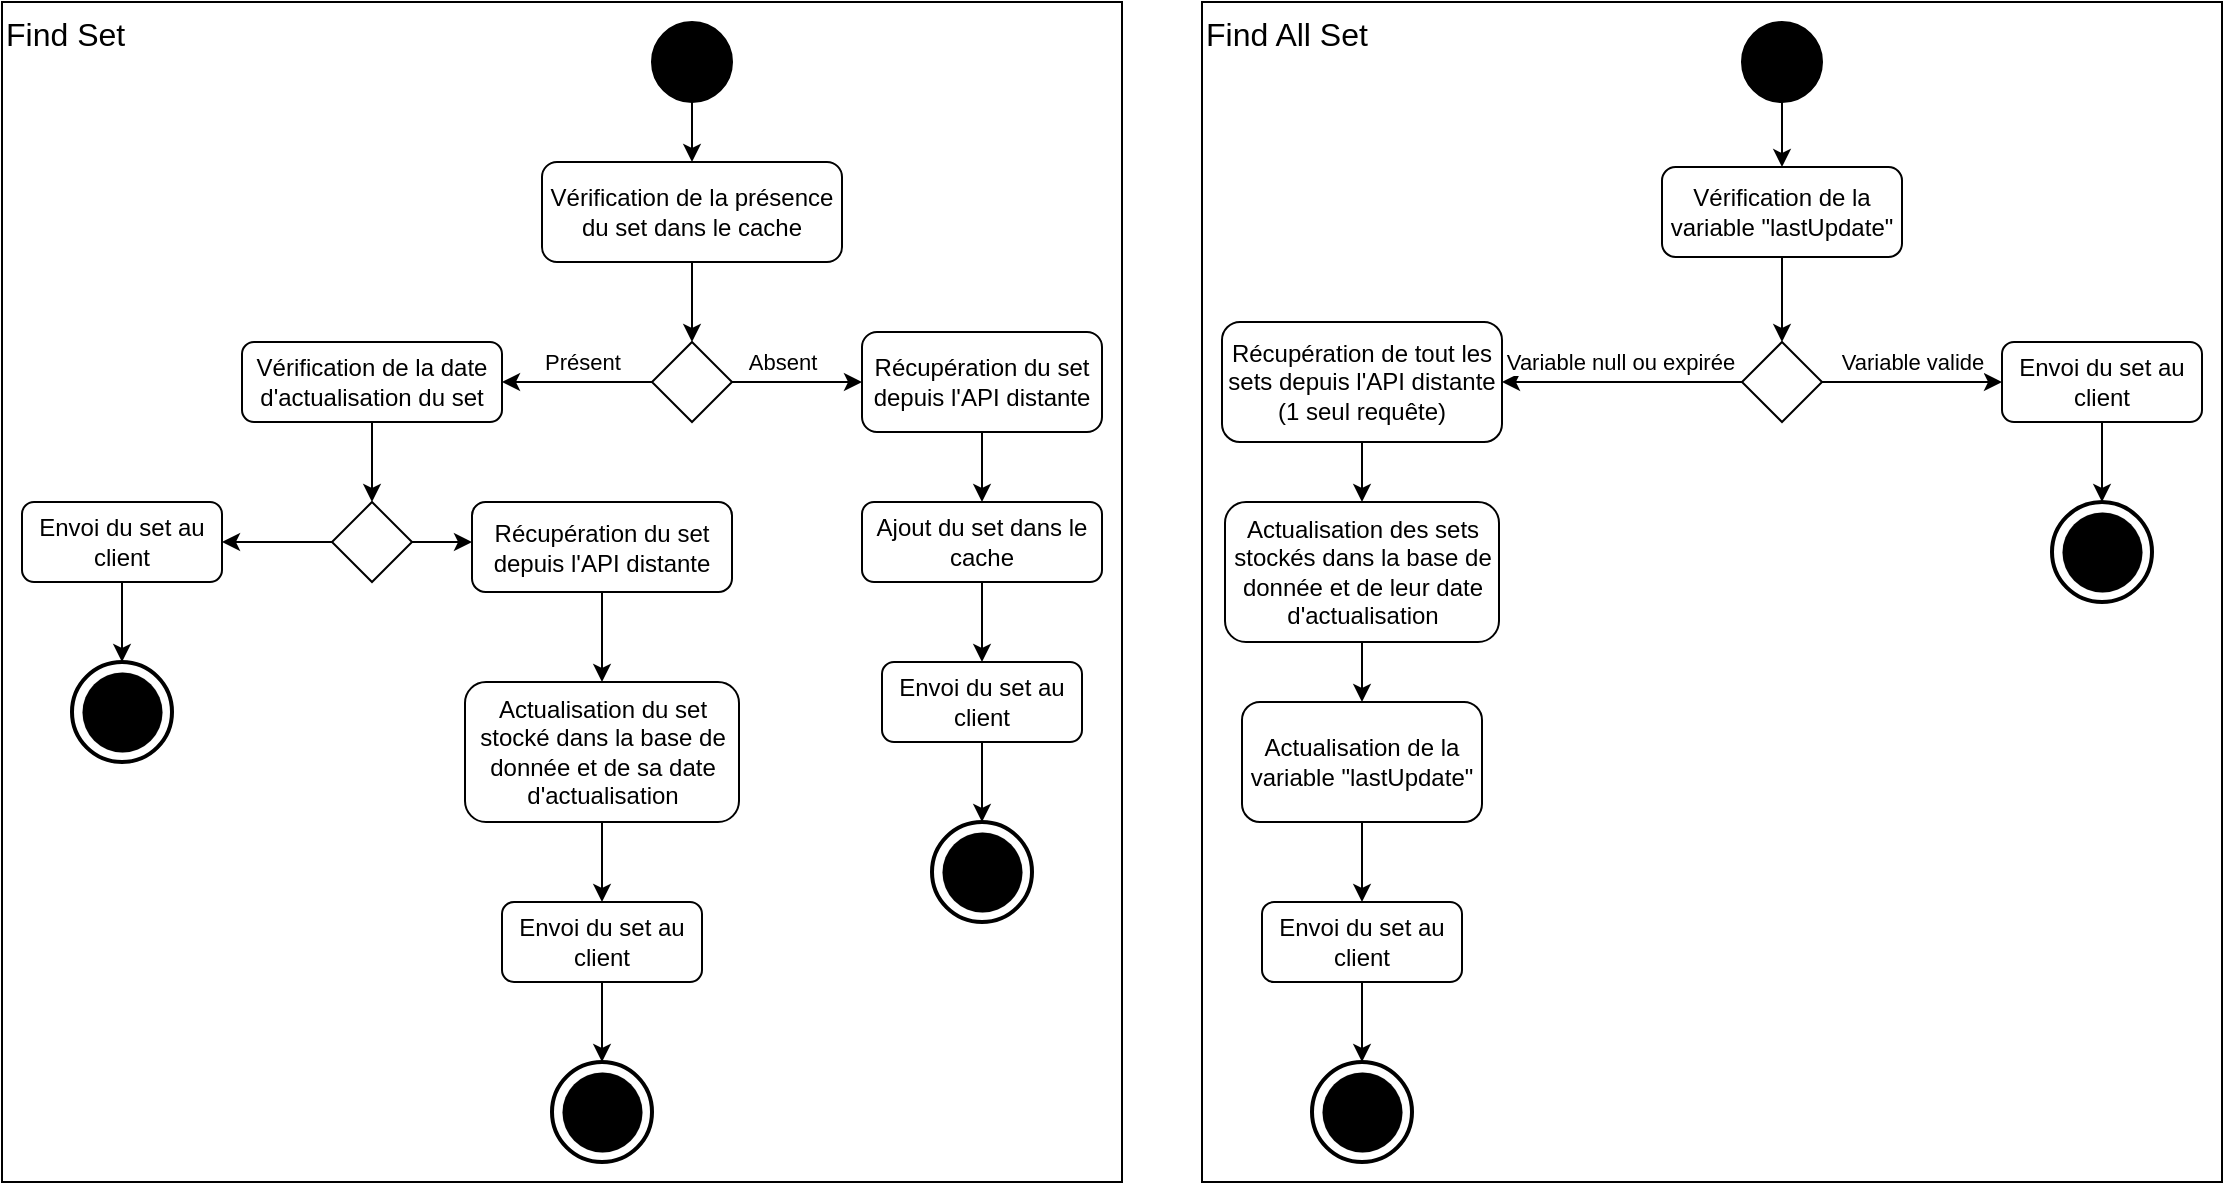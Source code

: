 <mxfile version="26.2.2">
  <diagram name="Page-1" id="vlpZ0lhPYtKqg7JZP0tZ">
    <mxGraphModel dx="1426" dy="841" grid="1" gridSize="10" guides="1" tooltips="1" connect="1" arrows="1" fold="1" page="1" pageScale="1" pageWidth="827" pageHeight="1169" math="0" shadow="0">
      <root>
        <mxCell id="0" />
        <mxCell id="1" parent="0" />
        <mxCell id="uV60NB-MyTTJJ1ko4V9U-1" value="Find Set" style="rounded=0;whiteSpace=wrap;html=1;align=left;verticalAlign=top;fillColor=none;fontSize=16;" vertex="1" parent="1">
          <mxGeometry x="30" y="30" width="560" height="590" as="geometry" />
        </mxCell>
        <mxCell id="uV60NB-MyTTJJ1ko4V9U-2" value="Vérification de la présence du set dans le cache" style="rounded=1;whiteSpace=wrap;html=1;" vertex="1" parent="1">
          <mxGeometry x="300" y="110" width="150" height="50" as="geometry" />
        </mxCell>
        <mxCell id="uV60NB-MyTTJJ1ko4V9U-3" value="" style="ellipse;whiteSpace=wrap;html=1;aspect=fixed;fillColor=#000000;" vertex="1" parent="1">
          <mxGeometry x="355" y="40" width="40" height="40" as="geometry" />
        </mxCell>
        <mxCell id="uV60NB-MyTTJJ1ko4V9U-4" value="" style="endArrow=classic;html=1;rounded=0;exitX=0.5;exitY=1;exitDx=0;exitDy=0;entryX=0.5;entryY=0;entryDx=0;entryDy=0;" edge="1" parent="1" source="uV60NB-MyTTJJ1ko4V9U-3" target="uV60NB-MyTTJJ1ko4V9U-2">
          <mxGeometry width="50" height="50" relative="1" as="geometry">
            <mxPoint x="570" y="410" as="sourcePoint" />
            <mxPoint x="620" y="360" as="targetPoint" />
          </mxGeometry>
        </mxCell>
        <mxCell id="uV60NB-MyTTJJ1ko4V9U-5" value="" style="rhombus;whiteSpace=wrap;html=1;" vertex="1" parent="1">
          <mxGeometry x="355" y="200" width="40" height="40" as="geometry" />
        </mxCell>
        <mxCell id="uV60NB-MyTTJJ1ko4V9U-6" value="" style="endArrow=classic;html=1;rounded=0;exitX=0.5;exitY=1;exitDx=0;exitDy=0;entryX=0.5;entryY=0;entryDx=0;entryDy=0;" edge="1" parent="1" source="uV60NB-MyTTJJ1ko4V9U-2" target="uV60NB-MyTTJJ1ko4V9U-5">
          <mxGeometry width="50" height="50" relative="1" as="geometry">
            <mxPoint x="570" y="410" as="sourcePoint" />
            <mxPoint x="620" y="360" as="targetPoint" />
          </mxGeometry>
        </mxCell>
        <mxCell id="uV60NB-MyTTJJ1ko4V9U-11" value="" style="edgeStyle=orthogonalEdgeStyle;rounded=0;orthogonalLoop=1;jettySize=auto;html=1;" edge="1" parent="1" source="uV60NB-MyTTJJ1ko4V9U-5" target="uV60NB-MyTTJJ1ko4V9U-7">
          <mxGeometry relative="1" as="geometry" />
        </mxCell>
        <mxCell id="uV60NB-MyTTJJ1ko4V9U-12" value="Absent" style="edgeLabel;html=1;align=center;verticalAlign=middle;resizable=0;points=[];" vertex="1" connectable="0" parent="uV60NB-MyTTJJ1ko4V9U-11">
          <mxGeometry x="0.108" y="1" relative="1" as="geometry">
            <mxPoint x="-11" y="-9" as="offset" />
          </mxGeometry>
        </mxCell>
        <mxCell id="uV60NB-MyTTJJ1ko4V9U-7" value="Récupération du set depuis l&#39;API distante" style="rounded=1;whiteSpace=wrap;html=1;" vertex="1" parent="1">
          <mxGeometry x="460" y="195" width="120" height="50" as="geometry" />
        </mxCell>
        <mxCell id="uV60NB-MyTTJJ1ko4V9U-13" value="Ajout du set dans le cache" style="rounded=1;whiteSpace=wrap;html=1;" vertex="1" parent="1">
          <mxGeometry x="460" y="280" width="120" height="40" as="geometry" />
        </mxCell>
        <mxCell id="uV60NB-MyTTJJ1ko4V9U-14" value="" style="endArrow=classic;html=1;rounded=0;exitX=0.5;exitY=1;exitDx=0;exitDy=0;entryX=0.5;entryY=0;entryDx=0;entryDy=0;" edge="1" parent="1" source="uV60NB-MyTTJJ1ko4V9U-7" target="uV60NB-MyTTJJ1ko4V9U-13">
          <mxGeometry width="50" height="50" relative="1" as="geometry">
            <mxPoint x="570" y="290" as="sourcePoint" />
            <mxPoint x="620" y="240" as="targetPoint" />
          </mxGeometry>
        </mxCell>
        <mxCell id="uV60NB-MyTTJJ1ko4V9U-15" value="Vérification de la date d&#39;actualisation du set" style="rounded=1;whiteSpace=wrap;html=1;" vertex="1" parent="1">
          <mxGeometry x="150" y="200" width="130" height="40" as="geometry" />
        </mxCell>
        <mxCell id="uV60NB-MyTTJJ1ko4V9U-16" value="" style="endArrow=classic;html=1;rounded=0;exitX=0;exitY=0.5;exitDx=0;exitDy=0;entryX=1;entryY=0.5;entryDx=0;entryDy=0;" edge="1" parent="1" source="uV60NB-MyTTJJ1ko4V9U-5" target="uV60NB-MyTTJJ1ko4V9U-15">
          <mxGeometry width="50" height="50" relative="1" as="geometry">
            <mxPoint x="350" y="290" as="sourcePoint" />
            <mxPoint x="400" y="240" as="targetPoint" />
          </mxGeometry>
        </mxCell>
        <mxCell id="uV60NB-MyTTJJ1ko4V9U-17" value="Présent" style="edgeLabel;html=1;align=center;verticalAlign=middle;resizable=0;points=[];" vertex="1" connectable="0" parent="uV60NB-MyTTJJ1ko4V9U-16">
          <mxGeometry x="-0.146" y="2" relative="1" as="geometry">
            <mxPoint x="-3" y="-12" as="offset" />
          </mxGeometry>
        </mxCell>
        <mxCell id="uV60NB-MyTTJJ1ko4V9U-18" value="" style="rhombus;whiteSpace=wrap;html=1;" vertex="1" parent="1">
          <mxGeometry x="195" y="280" width="40" height="40" as="geometry" />
        </mxCell>
        <mxCell id="uV60NB-MyTTJJ1ko4V9U-19" value="" style="endArrow=classic;html=1;rounded=0;exitX=0.5;exitY=1;exitDx=0;exitDy=0;entryX=0.5;entryY=0;entryDx=0;entryDy=0;" edge="1" parent="1" source="uV60NB-MyTTJJ1ko4V9U-15" target="uV60NB-MyTTJJ1ko4V9U-18">
          <mxGeometry width="50" height="50" relative="1" as="geometry">
            <mxPoint x="350" y="290" as="sourcePoint" />
            <mxPoint x="400" y="240" as="targetPoint" />
          </mxGeometry>
        </mxCell>
        <mxCell id="uV60NB-MyTTJJ1ko4V9U-20" value="Envoi du set au client" style="rounded=1;whiteSpace=wrap;html=1;" vertex="1" parent="1">
          <mxGeometry x="40" y="280" width="100" height="40" as="geometry" />
        </mxCell>
        <mxCell id="uV60NB-MyTTJJ1ko4V9U-21" value="" style="endArrow=classic;html=1;rounded=0;exitX=0;exitY=0.5;exitDx=0;exitDy=0;entryX=1;entryY=0.5;entryDx=0;entryDy=0;" edge="1" parent="1" source="uV60NB-MyTTJJ1ko4V9U-18" target="uV60NB-MyTTJJ1ko4V9U-20">
          <mxGeometry width="50" height="50" relative="1" as="geometry">
            <mxPoint x="350" y="290" as="sourcePoint" />
            <mxPoint x="400" y="240" as="targetPoint" />
          </mxGeometry>
        </mxCell>
        <mxCell id="uV60NB-MyTTJJ1ko4V9U-22" value="" style="ellipse;whiteSpace=wrap;html=1;aspect=fixed;fillColor=#000000;gradientColor=none;perimeterSpacing=0;strokeWidth=0;labelBackgroundColor=none;labelBorderColor=default;spacingTop=0;fontColor=none;noLabel=1;fillStyle=auto;" vertex="1" parent="1">
          <mxGeometry x="70" y="365" width="40" height="40" as="geometry" />
        </mxCell>
        <mxCell id="uV60NB-MyTTJJ1ko4V9U-23" value="" style="ellipse;whiteSpace=wrap;html=1;aspect=fixed;fillColor=none;strokeWidth=2;" vertex="1" parent="1">
          <mxGeometry x="65" y="360" width="50" height="50" as="geometry" />
        </mxCell>
        <mxCell id="uV60NB-MyTTJJ1ko4V9U-24" value="" style="endArrow=classic;html=1;rounded=0;exitX=0.5;exitY=1;exitDx=0;exitDy=0;entryX=0.5;entryY=0;entryDx=0;entryDy=0;" edge="1" parent="1" source="uV60NB-MyTTJJ1ko4V9U-20" target="uV60NB-MyTTJJ1ko4V9U-23">
          <mxGeometry width="50" height="50" relative="1" as="geometry">
            <mxPoint x="350" y="290" as="sourcePoint" />
            <mxPoint x="400" y="240" as="targetPoint" />
          </mxGeometry>
        </mxCell>
        <mxCell id="uV60NB-MyTTJJ1ko4V9U-25" value="Récupération du set depuis l&#39;API distante" style="rounded=1;whiteSpace=wrap;html=1;" vertex="1" parent="1">
          <mxGeometry x="265" y="280" width="130" height="45" as="geometry" />
        </mxCell>
        <mxCell id="uV60NB-MyTTJJ1ko4V9U-26" value="" style="endArrow=classic;html=1;rounded=0;exitX=1;exitY=0.5;exitDx=0;exitDy=0;" edge="1" parent="1" source="uV60NB-MyTTJJ1ko4V9U-18">
          <mxGeometry width="50" height="50" relative="1" as="geometry">
            <mxPoint x="350" y="290" as="sourcePoint" />
            <mxPoint x="265" y="300" as="targetPoint" />
          </mxGeometry>
        </mxCell>
        <mxCell id="uV60NB-MyTTJJ1ko4V9U-27" value="Actualisation du set stocké dans la base de donnée et de sa date d&#39;actualisation" style="rounded=1;whiteSpace=wrap;html=1;" vertex="1" parent="1">
          <mxGeometry x="261.5" y="370" width="137" height="70" as="geometry" />
        </mxCell>
        <mxCell id="uV60NB-MyTTJJ1ko4V9U-28" value="" style="endArrow=classic;html=1;rounded=0;exitX=0.5;exitY=1;exitDx=0;exitDy=0;entryX=0.5;entryY=0;entryDx=0;entryDy=0;" edge="1" parent="1" source="uV60NB-MyTTJJ1ko4V9U-25" target="uV60NB-MyTTJJ1ko4V9U-27">
          <mxGeometry width="50" height="50" relative="1" as="geometry">
            <mxPoint x="350" y="290" as="sourcePoint" />
            <mxPoint x="400" y="240" as="targetPoint" />
          </mxGeometry>
        </mxCell>
        <mxCell id="uV60NB-MyTTJJ1ko4V9U-29" value="Envoi du set au client" style="rounded=1;whiteSpace=wrap;html=1;" vertex="1" parent="1">
          <mxGeometry x="280" y="480" width="100" height="40" as="geometry" />
        </mxCell>
        <mxCell id="uV60NB-MyTTJJ1ko4V9U-30" value="" style="ellipse;whiteSpace=wrap;html=1;aspect=fixed;fillColor=#000000;gradientColor=none;perimeterSpacing=0;strokeWidth=0;labelBackgroundColor=none;labelBorderColor=default;spacingTop=0;fontColor=none;noLabel=1;fillStyle=auto;" vertex="1" parent="1">
          <mxGeometry x="310" y="565" width="40" height="40" as="geometry" />
        </mxCell>
        <mxCell id="uV60NB-MyTTJJ1ko4V9U-31" value="" style="ellipse;whiteSpace=wrap;html=1;aspect=fixed;fillColor=none;strokeWidth=2;" vertex="1" parent="1">
          <mxGeometry x="305" y="560" width="50" height="50" as="geometry" />
        </mxCell>
        <mxCell id="uV60NB-MyTTJJ1ko4V9U-32" value="" style="endArrow=classic;html=1;rounded=0;exitX=0.5;exitY=1;exitDx=0;exitDy=0;entryX=0.5;entryY=0;entryDx=0;entryDy=0;" edge="1" parent="1" source="uV60NB-MyTTJJ1ko4V9U-29" target="uV60NB-MyTTJJ1ko4V9U-31">
          <mxGeometry width="50" height="50" relative="1" as="geometry">
            <mxPoint x="590" y="490" as="sourcePoint" />
            <mxPoint x="640" y="440" as="targetPoint" />
          </mxGeometry>
        </mxCell>
        <mxCell id="uV60NB-MyTTJJ1ko4V9U-33" value="" style="endArrow=classic;html=1;rounded=0;exitX=0.5;exitY=1;exitDx=0;exitDy=0;entryX=0.5;entryY=0;entryDx=0;entryDy=0;" edge="1" parent="1" source="uV60NB-MyTTJJ1ko4V9U-27" target="uV60NB-MyTTJJ1ko4V9U-29">
          <mxGeometry width="50" height="50" relative="1" as="geometry">
            <mxPoint x="350" y="450" as="sourcePoint" />
            <mxPoint x="400" y="400" as="targetPoint" />
          </mxGeometry>
        </mxCell>
        <mxCell id="uV60NB-MyTTJJ1ko4V9U-35" value="Envoi du set au client" style="rounded=1;whiteSpace=wrap;html=1;" vertex="1" parent="1">
          <mxGeometry x="470" y="360" width="100" height="40" as="geometry" />
        </mxCell>
        <mxCell id="uV60NB-MyTTJJ1ko4V9U-36" value="" style="ellipse;whiteSpace=wrap;html=1;aspect=fixed;fillColor=#000000;gradientColor=none;perimeterSpacing=0;strokeWidth=0;labelBackgroundColor=none;labelBorderColor=default;spacingTop=0;fontColor=none;noLabel=1;fillStyle=auto;" vertex="1" parent="1">
          <mxGeometry x="500" y="445" width="40" height="40" as="geometry" />
        </mxCell>
        <mxCell id="uV60NB-MyTTJJ1ko4V9U-37" value="" style="ellipse;whiteSpace=wrap;html=1;aspect=fixed;fillColor=none;strokeWidth=2;" vertex="1" parent="1">
          <mxGeometry x="495" y="440" width="50" height="50" as="geometry" />
        </mxCell>
        <mxCell id="uV60NB-MyTTJJ1ko4V9U-38" value="" style="endArrow=classic;html=1;rounded=0;exitX=0.5;exitY=1;exitDx=0;exitDy=0;entryX=0.5;entryY=0;entryDx=0;entryDy=0;" edge="1" parent="1" source="uV60NB-MyTTJJ1ko4V9U-35" target="uV60NB-MyTTJJ1ko4V9U-37">
          <mxGeometry width="50" height="50" relative="1" as="geometry">
            <mxPoint x="780" y="370" as="sourcePoint" />
            <mxPoint x="830" y="320" as="targetPoint" />
          </mxGeometry>
        </mxCell>
        <mxCell id="uV60NB-MyTTJJ1ko4V9U-39" value="" style="endArrow=classic;html=1;rounded=0;exitX=0.5;exitY=1;exitDx=0;exitDy=0;entryX=0.5;entryY=0;entryDx=0;entryDy=0;" edge="1" parent="1" source="uV60NB-MyTTJJ1ko4V9U-13" target="uV60NB-MyTTJJ1ko4V9U-35">
          <mxGeometry width="50" height="50" relative="1" as="geometry">
            <mxPoint x="390" y="300" as="sourcePoint" />
            <mxPoint x="440" y="250" as="targetPoint" />
          </mxGeometry>
        </mxCell>
        <mxCell id="uV60NB-MyTTJJ1ko4V9U-40" value="" style="ellipse;whiteSpace=wrap;html=1;aspect=fixed;fillColor=#000000;" vertex="1" parent="1">
          <mxGeometry x="900" y="40" width="40" height="40" as="geometry" />
        </mxCell>
        <mxCell id="uV60NB-MyTTJJ1ko4V9U-41" value="Vérification de la variable &quot;lastUpdate&quot;" style="rounded=1;whiteSpace=wrap;html=1;" vertex="1" parent="1">
          <mxGeometry x="860" y="112.5" width="120" height="45" as="geometry" />
        </mxCell>
        <mxCell id="uV60NB-MyTTJJ1ko4V9U-42" value="" style="endArrow=classic;html=1;rounded=0;exitX=0.5;exitY=1;exitDx=0;exitDy=0;entryX=0.5;entryY=0;entryDx=0;entryDy=0;" edge="1" parent="1" source="uV60NB-MyTTJJ1ko4V9U-40" target="uV60NB-MyTTJJ1ko4V9U-41">
          <mxGeometry width="50" height="50" relative="1" as="geometry">
            <mxPoint x="530" y="390" as="sourcePoint" />
            <mxPoint x="580" y="340" as="targetPoint" />
          </mxGeometry>
        </mxCell>
        <mxCell id="uV60NB-MyTTJJ1ko4V9U-43" value="" style="rhombus;whiteSpace=wrap;html=1;" vertex="1" parent="1">
          <mxGeometry x="900" y="200" width="40" height="40" as="geometry" />
        </mxCell>
        <mxCell id="uV60NB-MyTTJJ1ko4V9U-44" value="" style="endArrow=classic;html=1;rounded=0;exitX=0.5;exitY=1;exitDx=0;exitDy=0;entryX=0.5;entryY=0;entryDx=0;entryDy=0;" edge="1" parent="1" source="uV60NB-MyTTJJ1ko4V9U-41" target="uV60NB-MyTTJJ1ko4V9U-43">
          <mxGeometry width="50" height="50" relative="1" as="geometry">
            <mxPoint x="530" y="390" as="sourcePoint" />
            <mxPoint x="580" y="340" as="targetPoint" />
          </mxGeometry>
        </mxCell>
        <mxCell id="uV60NB-MyTTJJ1ko4V9U-45" value="Récupération de tout les sets depuis l&#39;API distante (1 seul requête)" style="rounded=1;whiteSpace=wrap;html=1;" vertex="1" parent="1">
          <mxGeometry x="640" y="190" width="140" height="60" as="geometry" />
        </mxCell>
        <mxCell id="uV60NB-MyTTJJ1ko4V9U-46" value="" style="endArrow=classic;html=1;rounded=0;exitX=0;exitY=0.5;exitDx=0;exitDy=0;entryX=1;entryY=0.5;entryDx=0;entryDy=0;" edge="1" parent="1" source="uV60NB-MyTTJJ1ko4V9U-43" target="uV60NB-MyTTJJ1ko4V9U-45">
          <mxGeometry width="50" height="50" relative="1" as="geometry">
            <mxPoint x="460" y="390" as="sourcePoint" />
            <mxPoint x="510" y="340" as="targetPoint" />
          </mxGeometry>
        </mxCell>
        <mxCell id="uV60NB-MyTTJJ1ko4V9U-49" value="Variable null ou expirée" style="edgeLabel;html=1;align=center;verticalAlign=middle;resizable=0;points=[];" vertex="1" connectable="0" parent="uV60NB-MyTTJJ1ko4V9U-46">
          <mxGeometry x="-0.087" relative="1" as="geometry">
            <mxPoint x="-6" y="-10" as="offset" />
          </mxGeometry>
        </mxCell>
        <mxCell id="uV60NB-MyTTJJ1ko4V9U-47" value="Actualisation des sets stockés dans la base de donnée et de leur date d&#39;actualisation" style="rounded=1;whiteSpace=wrap;html=1;" vertex="1" parent="1">
          <mxGeometry x="641.5" y="280" width="137" height="70" as="geometry" />
        </mxCell>
        <mxCell id="uV60NB-MyTTJJ1ko4V9U-48" value="" style="endArrow=classic;html=1;rounded=0;exitX=0.5;exitY=1;exitDx=0;exitDy=0;entryX=0.5;entryY=0;entryDx=0;entryDy=0;" edge="1" parent="1" source="uV60NB-MyTTJJ1ko4V9U-45" target="uV60NB-MyTTJJ1ko4V9U-47">
          <mxGeometry width="50" height="50" relative="1" as="geometry">
            <mxPoint x="350" y="395" as="sourcePoint" />
            <mxPoint x="400" y="345" as="targetPoint" />
          </mxGeometry>
        </mxCell>
        <mxCell id="uV60NB-MyTTJJ1ko4V9U-50" value="Actualisation de la variable &quot;lastUpdate&quot;" style="rounded=1;whiteSpace=wrap;html=1;" vertex="1" parent="1">
          <mxGeometry x="650" y="380" width="120" height="60" as="geometry" />
        </mxCell>
        <mxCell id="uV60NB-MyTTJJ1ko4V9U-51" value="" style="endArrow=classic;html=1;rounded=0;exitX=0.5;exitY=1;exitDx=0;exitDy=0;entryX=0.5;entryY=0;entryDx=0;entryDy=0;" edge="1" parent="1" source="uV60NB-MyTTJJ1ko4V9U-47" target="uV60NB-MyTTJJ1ko4V9U-50">
          <mxGeometry width="50" height="50" relative="1" as="geometry">
            <mxPoint x="410" y="390" as="sourcePoint" />
            <mxPoint x="460" y="340" as="targetPoint" />
          </mxGeometry>
        </mxCell>
        <mxCell id="uV60NB-MyTTJJ1ko4V9U-57" value="Envoi du set au client" style="rounded=1;whiteSpace=wrap;html=1;" vertex="1" parent="1">
          <mxGeometry x="660" y="480" width="100" height="40" as="geometry" />
        </mxCell>
        <mxCell id="uV60NB-MyTTJJ1ko4V9U-58" value="" style="ellipse;whiteSpace=wrap;html=1;aspect=fixed;fillColor=#000000;gradientColor=none;perimeterSpacing=0;strokeWidth=0;labelBackgroundColor=none;labelBorderColor=default;spacingTop=0;fontColor=none;noLabel=1;fillStyle=auto;" vertex="1" parent="1">
          <mxGeometry x="690" y="565" width="40" height="40" as="geometry" />
        </mxCell>
        <mxCell id="uV60NB-MyTTJJ1ko4V9U-59" value="" style="ellipse;whiteSpace=wrap;html=1;aspect=fixed;fillColor=none;strokeWidth=2;" vertex="1" parent="1">
          <mxGeometry x="685" y="560" width="50" height="50" as="geometry" />
        </mxCell>
        <mxCell id="uV60NB-MyTTJJ1ko4V9U-60" value="" style="endArrow=classic;html=1;rounded=0;exitX=0.5;exitY=1;exitDx=0;exitDy=0;entryX=0.5;entryY=0;entryDx=0;entryDy=0;" edge="1" parent="1" source="uV60NB-MyTTJJ1ko4V9U-57" target="uV60NB-MyTTJJ1ko4V9U-59">
          <mxGeometry width="50" height="50" relative="1" as="geometry">
            <mxPoint x="970" y="490" as="sourcePoint" />
            <mxPoint x="1020" y="440" as="targetPoint" />
          </mxGeometry>
        </mxCell>
        <mxCell id="uV60NB-MyTTJJ1ko4V9U-62" value="" style="endArrow=classic;html=1;rounded=0;exitX=0.5;exitY=1;exitDx=0;exitDy=0;entryX=0.5;entryY=0;entryDx=0;entryDy=0;" edge="1" parent="1" source="uV60NB-MyTTJJ1ko4V9U-50" target="uV60NB-MyTTJJ1ko4V9U-57">
          <mxGeometry width="50" height="50" relative="1" as="geometry">
            <mxPoint x="620" y="390" as="sourcePoint" />
            <mxPoint x="670" y="340" as="targetPoint" />
          </mxGeometry>
        </mxCell>
        <mxCell id="uV60NB-MyTTJJ1ko4V9U-63" value="Envoi du set au client" style="rounded=1;whiteSpace=wrap;html=1;" vertex="1" parent="1">
          <mxGeometry x="1030" y="200" width="100" height="40" as="geometry" />
        </mxCell>
        <mxCell id="uV60NB-MyTTJJ1ko4V9U-64" value="" style="ellipse;whiteSpace=wrap;html=1;aspect=fixed;fillColor=#000000;gradientColor=none;perimeterSpacing=0;strokeWidth=0;labelBackgroundColor=none;labelBorderColor=default;spacingTop=0;fontColor=none;noLabel=1;fillStyle=auto;" vertex="1" parent="1">
          <mxGeometry x="1060" y="285" width="40" height="40" as="geometry" />
        </mxCell>
        <mxCell id="uV60NB-MyTTJJ1ko4V9U-65" value="" style="ellipse;whiteSpace=wrap;html=1;aspect=fixed;fillColor=none;strokeWidth=2;" vertex="1" parent="1">
          <mxGeometry x="1055" y="280" width="50" height="50" as="geometry" />
        </mxCell>
        <mxCell id="uV60NB-MyTTJJ1ko4V9U-66" value="" style="endArrow=classic;html=1;rounded=0;exitX=0.5;exitY=1;exitDx=0;exitDy=0;entryX=0.5;entryY=0;entryDx=0;entryDy=0;" edge="1" parent="1" source="uV60NB-MyTTJJ1ko4V9U-63" target="uV60NB-MyTTJJ1ko4V9U-65">
          <mxGeometry width="50" height="50" relative="1" as="geometry">
            <mxPoint x="1320" y="210" as="sourcePoint" />
            <mxPoint x="1370" y="160" as="targetPoint" />
          </mxGeometry>
        </mxCell>
        <mxCell id="uV60NB-MyTTJJ1ko4V9U-67" value="" style="endArrow=classic;html=1;rounded=0;exitX=1;exitY=0.5;exitDx=0;exitDy=0;entryX=0;entryY=0.5;entryDx=0;entryDy=0;" edge="1" parent="1" source="uV60NB-MyTTJJ1ko4V9U-43" target="uV60NB-MyTTJJ1ko4V9U-63">
          <mxGeometry width="50" height="50" relative="1" as="geometry">
            <mxPoint x="620" y="390" as="sourcePoint" />
            <mxPoint x="670" y="340" as="targetPoint" />
          </mxGeometry>
        </mxCell>
        <mxCell id="uV60NB-MyTTJJ1ko4V9U-68" value="Variable valide" style="edgeLabel;html=1;align=center;verticalAlign=middle;resizable=0;points=[];" vertex="1" connectable="0" parent="uV60NB-MyTTJJ1ko4V9U-67">
          <mxGeometry x="-0.541" y="3" relative="1" as="geometry">
            <mxPoint x="24" y="-7" as="offset" />
          </mxGeometry>
        </mxCell>
        <mxCell id="uV60NB-MyTTJJ1ko4V9U-69" value="Find All Set" style="rounded=0;whiteSpace=wrap;html=1;align=left;verticalAlign=top;fillColor=none;fontSize=16;" vertex="1" parent="1">
          <mxGeometry x="630" y="30" width="510" height="590" as="geometry" />
        </mxCell>
      </root>
    </mxGraphModel>
  </diagram>
</mxfile>
